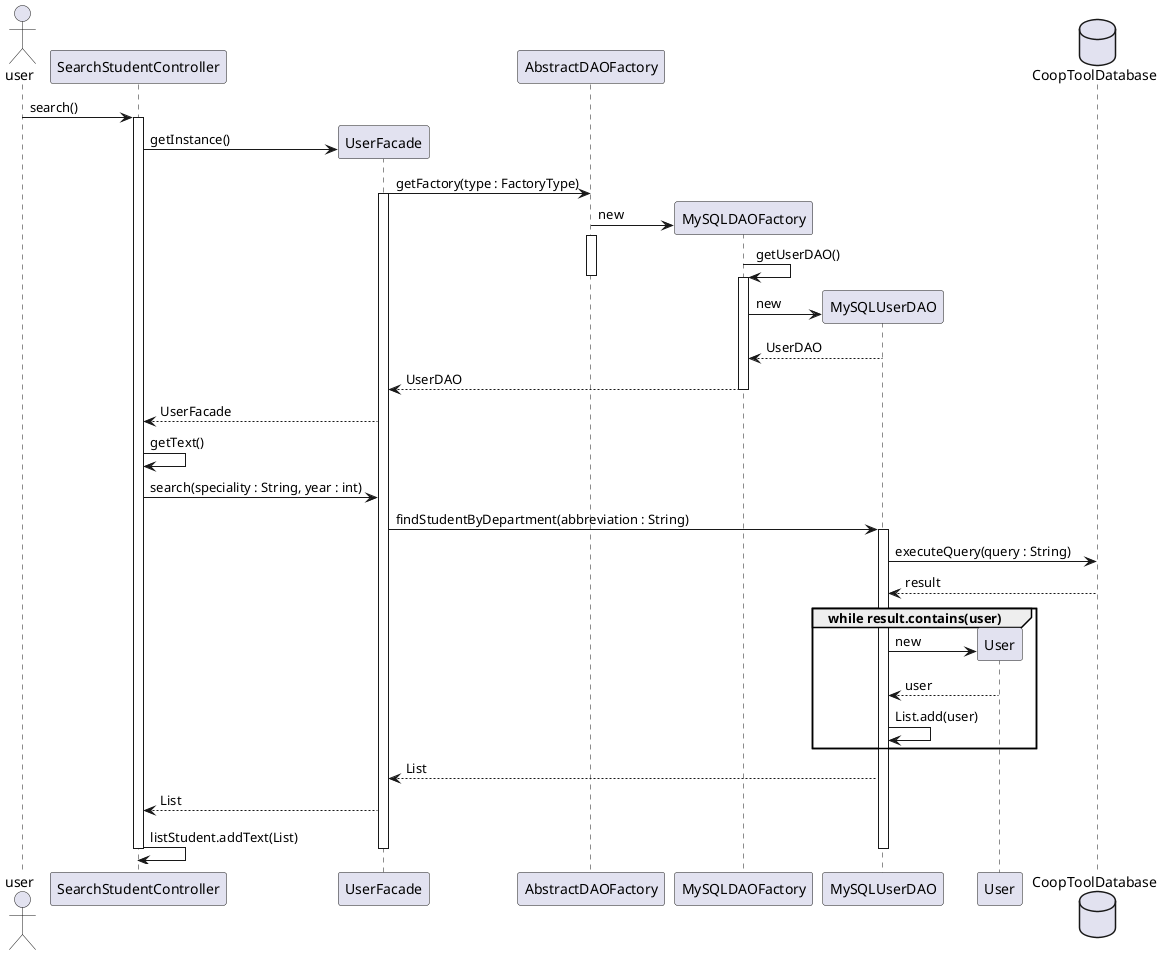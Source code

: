 @startuml
actor user
participant SearchStudentController
participant UserFacade
participant AbstractDAOFactory
participant MySQLDAOFactory
participant MySQLUserDAO
participant User
database CoopToolDatabase

user -> SearchStudentController : search()
activate SearchStudentController
create UserFacade
SearchStudentController -> UserFacade  : getInstance()
UserFacade -> AbstractDAOFactory : getFactory(type : FactoryType)
activate UserFacade
create MySQLDAOFactory
AbstractDAOFactory -> MySQLDAOFactory : new
activate AbstractDAOFactory
MySQLDAOFactory -> MySQLDAOFactory : getUserDAO()
deactivate AbstractDAOFactory
create MySQLUserDAO
activate MySQLDAOFactory
MySQLDAOFactory -> MySQLUserDAO : new
MySQLUserDAO --> MySQLDAOFactory : UserDAO
MySQLDAOFactory --> UserFacade : UserDAO
deactivate MySQLDAOFactory
UserFacade --> SearchStudentController : UserFacade
SearchStudentController -> SearchStudentController : getText()

SearchStudentController -> UserFacade : search(speciality : String, year : int)
UserFacade -> MySQLUserDAO : findStudentByDepartment(abbreviation : String)
activate MySQLUserDAO
MySQLUserDAO -> CoopToolDatabase : executeQuery(query : String)
CoopToolDatabase --> MySQLUserDAO : result

create User
group while result.contains(user)
    MySQLUserDAO -> User : new
    User --> MySQLUserDAO : user
    MySQLUserDAO -> MySQLUserDAO : List.add(user)
end
    MySQLUserDAO --> UserFacade : List
    UserFacade --> SearchStudentController : List
    SearchStudentController -> SearchStudentController : listStudent.addText(List)

deactivate SearchStudentController
deactivate UserFacade
deactivate MySQLUserDAO

@enduml